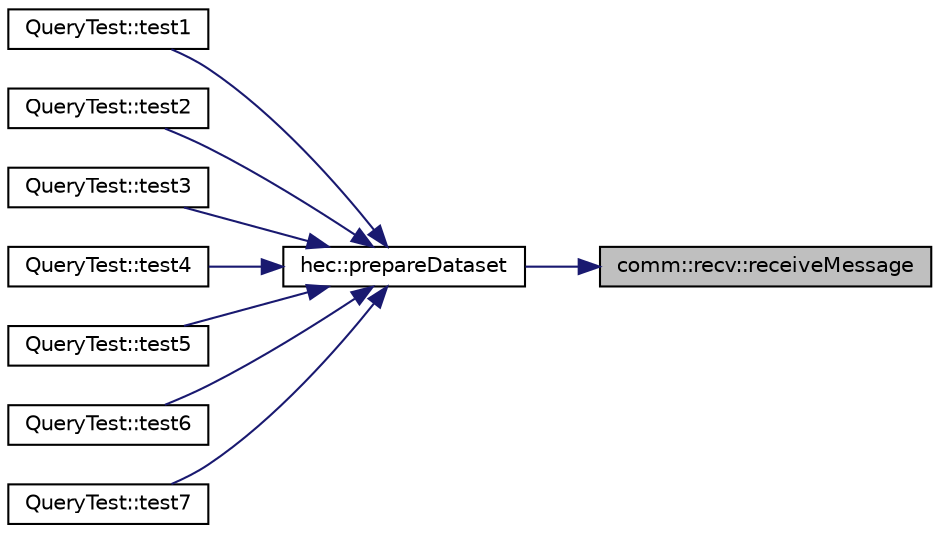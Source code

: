 digraph "comm::recv::receiveMessage"
{
 // LATEX_PDF_SIZE
  bgcolor="transparent";
  edge [fontname="Helvetica",fontsize="10",labelfontname="Helvetica",labelfontsize="10"];
  node [fontname="Helvetica",fontsize="10",shape=record];
  rankdir="RL";
  Node1 [label="comm::recv::receiveMessage",height=0.2,width=0.4,color="black", fillcolor="grey75", style="filled", fontcolor="black",tooltip="Receives an already probed message. the msg MPI datatype parameter must already be set (constructor h..."];
  Node1 -> Node2 [dir="back",color="midnightblue",fontsize="10",style="solid",fontname="Helvetica"];
  Node2 [label="hec::prepareDataset",height=0.2,width=0.4,color="black",URL="$namespacehec.html#ada0d63637dbdd2a43312d12ca2b99aa3",tooltip="Prepares a dataset object for handling. Must always be called before partitionDataset() and/or loadDa..."];
  Node2 -> Node3 [dir="back",color="midnightblue",fontsize="10",style="solid",fontname="Helvetica"];
  Node3 [label="QueryTest::test1",height=0.2,width=0.4,color="black",URL="$classQueryTest.html#a768797dd581d67d0d55abade399aa1e8",tooltip="Spatial find relation count join between polygons."];
  Node2 -> Node4 [dir="back",color="midnightblue",fontsize="10",style="solid",fontname="Helvetica"];
  Node4 [label="QueryTest::test2",height=0.2,width=0.4,color="black",URL="$classQueryTest.html#a94b6511d0ece11297b48f9aeeb3a5c9d",tooltip="Spatial intersection collect join between polygons."];
  Node2 -> Node5 [dir="back",color="midnightblue",fontsize="10",style="solid",fontname="Helvetica"];
  Node5 [label="QueryTest::test3",height=0.2,width=0.4,color="black",URL="$classQueryTest.html#a0d5116fe2abebe6169b9bee1fd81223a",tooltip="Spatial equal join collect between polygons-linestrings."];
  Node2 -> Node6 [dir="back",color="midnightblue",fontsize="10",style="solid",fontname="Helvetica"];
  Node6 [label="QueryTest::test4",height=0.2,width=0.4,color="black",URL="$classQueryTest.html#a5b91d83aac169ec838bda1b72017ad66",tooltip="Batch knn on points."];
  Node2 -> Node7 [dir="back",color="midnightblue",fontsize="10",style="solid",fontname="Helvetica"];
  Node7 [label="QueryTest::test5",height=0.2,width=0.4,color="black",URL="$classQueryTest.html#a27ab28e9fc4da4341a416205e0bdf8ef",tooltip="Batch range on points count."];
  Node2 -> Node8 [dir="back",color="midnightblue",fontsize="10",style="solid",fontname="Helvetica"];
  Node8 [label="QueryTest::test6",height=0.2,width=0.4,color="black",URL="$classQueryTest.html#a4c79c0f0e369a6ec251d7ae577ceac0a",tooltip="Batch range collect on polygons."];
  Node2 -> Node9 [dir="back",color="midnightblue",fontsize="10",style="solid",fontname="Helvetica"];
  Node9 [label="QueryTest::test7",height=0.2,width=0.4,color="black",URL="$classQueryTest.html#a0f68fb76cb8ec8ed390c920cab0493c2",tooltip="Distance join collect on points."];
}
